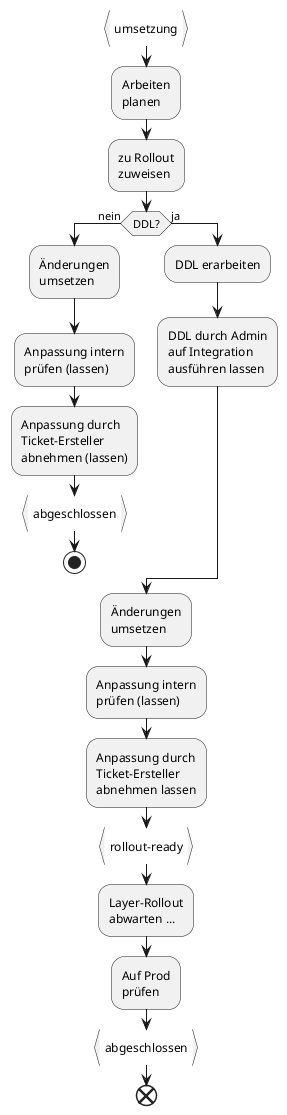 @startuml
|AGI-Mitarbeiter|

:umsetzung}

:Arbeiten
planen;

:zu Rollout
zuweisen;

if (DDL?) then (nein)
  :Änderungen
  umsetzen;
  :Anpassung intern
  prüfen (lassen);
  :Anpassung durch
  Ticket-Ersteller
  abnehmen (lassen);
  :abgeschlossen}
  stop
else (ja)
  :DDL erarbeiten;
  :DDL durch Admin
  auf Integration
  ausführen lassen;

endif

:Änderungen
umsetzen;

:Anpassung intern
prüfen (lassen);
:Anpassung durch
Ticket-Ersteller
abnehmen lassen;
:rollout-ready}

:Layer-Rollout
abwarten ...;

:Auf Prod
prüfen;
:abgeschlossen}

end
@enduml